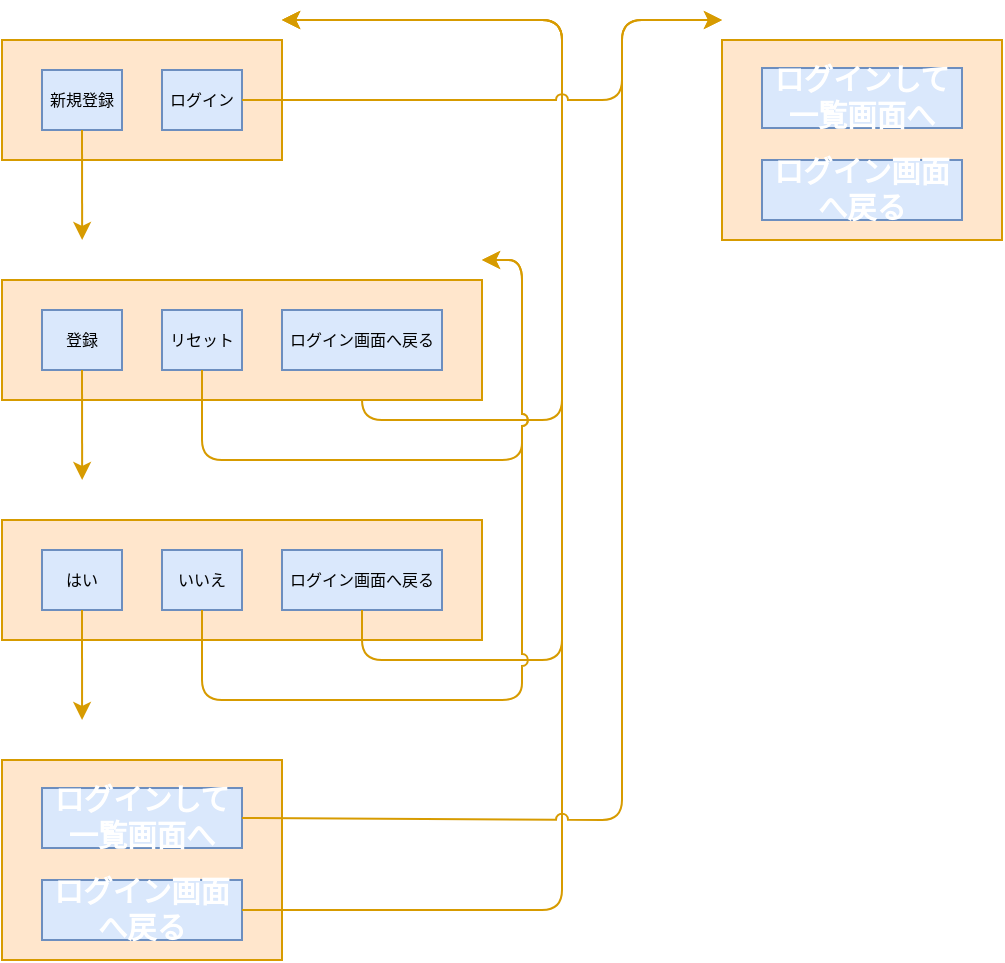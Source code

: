 <mxfile>
    <diagram id="AWOF95vfsN2YZdQ41-am" name="ページ1">
        <mxGraphModel dx="911" dy="516" grid="1" gridSize="10" guides="1" tooltips="1" connect="1" arrows="1" fold="1" page="1" pageScale="1" pageWidth="1169" pageHeight="827" math="0" shadow="0">
            <root>
                <mxCell id="0"/>
                <mxCell id="1" parent="0"/>
                <mxCell id="85" value="" style="endArrow=classic;html=1;fontColor=#000000;edgeStyle=orthogonalEdgeStyle;fillColor=#ffe6cc;strokeColor=#d79b00;exitX=0.5;exitY=1;exitDx=0;exitDy=0;entryX=1;entryY=0.5;entryDx=0;entryDy=0;startArrow=none;jumpStyle=arc;" parent="1" source="68" target="53" edge="1">
                    <mxGeometry width="50" height="50" relative="1" as="geometry">
                        <mxPoint x="300" y="410.03" as="sourcePoint"/>
                        <mxPoint x="399.68" y="181.38" as="targetPoint"/>
                        <Array as="points">
                            <mxPoint x="220" y="230"/>
                            <mxPoint x="320" y="230"/>
                            <mxPoint x="320" y="30"/>
                        </Array>
                    </mxGeometry>
                </mxCell>
                <mxCell id="62" value="" style="group" parent="1" vertex="1" connectable="0">
                    <mxGeometry x="40" y="20" width="140" height="80" as="geometry"/>
                </mxCell>
                <mxCell id="53" value="ログイン画面" style="text;html=1;strokeColor=none;fillColor=none;align=left;verticalAlign=middle;whiteSpace=wrap;rounded=0;fontSize=8;fontColor=#FFFFFF;fontStyle=1;container=0;" parent="62" vertex="1">
                    <mxGeometry width="140" height="20" as="geometry"/>
                </mxCell>
                <mxCell id="54" value="" style="rounded=0;whiteSpace=wrap;html=1;fontSize=8;fillColor=#ffe6cc;strokeColor=#d79b00;container=0;" parent="62" vertex="1">
                    <mxGeometry y="20" width="140" height="60" as="geometry"/>
                </mxCell>
                <mxCell id="59" value="新規登録" style="whiteSpace=wrap;html=1;fillColor=#dae8fc;strokeColor=#6c8ebf;fontColor=#000000;fontSize=8;container=0;" parent="62" vertex="1">
                    <mxGeometry x="20" y="35" width="40" height="30" as="geometry"/>
                </mxCell>
                <mxCell id="60" value="ログイン" style="whiteSpace=wrap;html=1;fillColor=#dae8fc;strokeColor=#6c8ebf;fontColor=#000000;fontSize=8;container=0;" parent="62" vertex="1">
                    <mxGeometry x="80" y="35" width="40" height="30" as="geometry"/>
                </mxCell>
                <mxCell id="69" value="" style="group" parent="1" vertex="1" connectable="0">
                    <mxGeometry x="40" y="140" width="240" height="80" as="geometry"/>
                </mxCell>
                <mxCell id="64" value="ユーザー登録画面" style="text;html=1;strokeColor=none;fillColor=none;align=left;verticalAlign=middle;whiteSpace=wrap;rounded=0;fontSize=8;fontColor=#FFFFFF;fontStyle=1;container=0;" parent="69" vertex="1">
                    <mxGeometry width="240" height="20" as="geometry"/>
                </mxCell>
                <mxCell id="65" value="" style="rounded=0;whiteSpace=wrap;html=1;fontSize=8;fillColor=#ffe6cc;strokeColor=#d79b00;container=0;" parent="69" vertex="1">
                    <mxGeometry y="20" width="240" height="60" as="geometry"/>
                </mxCell>
                <mxCell id="66" value="登録" style="whiteSpace=wrap;html=1;fillColor=#dae8fc;strokeColor=#6c8ebf;fontColor=#000000;fontSize=8;container=0;" parent="69" vertex="1">
                    <mxGeometry x="20" y="35" width="40" height="30" as="geometry"/>
                </mxCell>
                <mxCell id="67" value="リセット" style="whiteSpace=wrap;html=1;fillColor=#dae8fc;strokeColor=#6c8ebf;fontColor=#000000;fontSize=8;container=0;" parent="69" vertex="1">
                    <mxGeometry x="80" y="35" width="40" height="30" as="geometry"/>
                </mxCell>
                <mxCell id="68" value="ログイン画面へ戻る" style="whiteSpace=wrap;html=1;fillColor=#dae8fc;strokeColor=#6c8ebf;fontColor=#000000;fontSize=8;" parent="69" vertex="1">
                    <mxGeometry x="140" y="35" width="80" height="30" as="geometry"/>
                </mxCell>
                <mxCell id="100" value="" style="endArrow=classic;html=1;fontColor=#000000;edgeStyle=orthogonalEdgeStyle;fillColor=#ffe6cc;strokeColor=#d79b00;exitX=0.5;exitY=1;exitDx=0;exitDy=0;entryX=1;entryY=0.5;entryDx=0;entryDy=0;startArrow=none;jumpStyle=arc;" edge="1" parent="69" source="67" target="64">
                    <mxGeometry width="50" height="50" relative="1" as="geometry">
                        <mxPoint x="110" y="195" as="sourcePoint"/>
                        <mxPoint x="130" y="20" as="targetPoint"/>
                        <Array as="points">
                            <mxPoint x="100" y="110"/>
                            <mxPoint x="260" y="110"/>
                            <mxPoint x="260" y="10"/>
                        </Array>
                    </mxGeometry>
                </mxCell>
                <mxCell id="70" value="" style="group" parent="1" vertex="1" connectable="0">
                    <mxGeometry x="40" y="260" width="240" height="80" as="geometry"/>
                </mxCell>
                <mxCell id="71" value="ユーザー登録確認画面" style="text;html=1;strokeColor=none;fillColor=none;align=left;verticalAlign=middle;whiteSpace=wrap;rounded=0;fontSize=8;fontColor=#FFFFFF;fontStyle=1;container=0;" parent="70" vertex="1">
                    <mxGeometry width="240" height="20" as="geometry"/>
                </mxCell>
                <mxCell id="72" value="" style="rounded=0;whiteSpace=wrap;html=1;fontSize=8;fillColor=#ffe6cc;strokeColor=#d79b00;container=0;" parent="70" vertex="1">
                    <mxGeometry y="20" width="240" height="60" as="geometry"/>
                </mxCell>
                <mxCell id="73" value="はい" style="whiteSpace=wrap;html=1;fillColor=#dae8fc;strokeColor=#6c8ebf;fontColor=#000000;fontSize=8;container=0;" parent="70" vertex="1">
                    <mxGeometry x="20" y="35" width="40" height="30" as="geometry"/>
                </mxCell>
                <mxCell id="74" value="いいえ" style="whiteSpace=wrap;html=1;fillColor=#dae8fc;strokeColor=#6c8ebf;fontColor=#000000;fontSize=8;container=0;" parent="70" vertex="1">
                    <mxGeometry x="80" y="35" width="40" height="30" as="geometry"/>
                </mxCell>
                <mxCell id="75" value="ログイン画面へ戻る" style="whiteSpace=wrap;html=1;fillColor=#dae8fc;strokeColor=#6c8ebf;fontColor=#000000;fontSize=8;" parent="70" vertex="1">
                    <mxGeometry x="140" y="35" width="80" height="30" as="geometry"/>
                </mxCell>
                <mxCell id="84" value="" style="group" parent="1" vertex="1" connectable="0">
                    <mxGeometry x="40" y="380" width="140" height="120" as="geometry"/>
                </mxCell>
                <mxCell id="77" value="ユーザー登録完了画面" style="text;html=1;strokeColor=none;fillColor=none;align=left;verticalAlign=middle;whiteSpace=wrap;rounded=0;fontSize=8;fontColor=#FFFFFF;fontStyle=1;container=0;" parent="84" vertex="1">
                    <mxGeometry width="140" height="20" as="geometry"/>
                </mxCell>
                <mxCell id="78" value="" style="rounded=0;whiteSpace=wrap;html=1;fontSize=8;fillColor=#ffe6cc;strokeColor=#d79b00;container=0;" parent="84" vertex="1">
                    <mxGeometry y="20" width="140" height="100" as="geometry"/>
                </mxCell>
                <mxCell id="82" value="&lt;p style=&quot;margin-top: 0pt; margin-bottom: 0pt; margin-left: 0in; text-indent: 0in;&quot;&gt;&lt;span style=&quot;font-size:11.0pt;font-family:&lt;br/&gt;游ゴシック;mso-ascii-font-family:Calibri;mso-fareast-font-family:游ゴシック;mso-bidi-font-family:&lt;br/&gt;+mn-cs;mso-ascii-theme-font:minor-latin;mso-fareast-theme-font:minor-fareast;&lt;br/&gt;mso-bidi-theme-font:minor-bidi;color:white;mso-color-index:14;language:ja;&lt;br/&gt;text-combine:letters;font-weight:bold;mso-style-textfill-type:solid;mso-style-textfill-fill-themecolor:&lt;br/&gt;light1;mso-style-textfill-fill-color:white;mso-style-textfill-fill-alpha:100.0%&quot;&gt;ログインして一覧画面へ&lt;/span&gt;&lt;/p&gt;" style="whiteSpace=wrap;html=1;fillColor=#dae8fc;strokeColor=#6c8ebf;fontColor=#000000;fontSize=8;" parent="84" vertex="1">
                    <mxGeometry x="20" y="34" width="100" height="30" as="geometry"/>
                </mxCell>
                <mxCell id="83" value="&lt;p style=&quot;margin-top: 0pt; margin-bottom: 0pt; margin-left: 0in; text-indent: 0in;&quot;&gt;&lt;span style=&quot;font-size:11.0pt;font-family:&lt;br/&gt;游ゴシック;mso-ascii-font-family:Calibri;mso-fareast-font-family:游ゴシック;mso-bidi-font-family:&lt;br/&gt;+mn-cs;mso-ascii-theme-font:minor-latin;mso-fareast-theme-font:minor-fareast;&lt;br/&gt;mso-bidi-theme-font:minor-bidi;color:white;mso-color-index:14;language:ja;&lt;br/&gt;text-combine:letters;font-weight:bold;mso-style-textfill-type:solid;mso-style-textfill-fill-themecolor:&lt;br/&gt;light1;mso-style-textfill-fill-color:white;mso-style-textfill-fill-alpha:100.0%&quot;&gt;ログイン画面へ戻る&lt;/span&gt;&lt;/p&gt;" style="whiteSpace=wrap;html=1;fillColor=#dae8fc;strokeColor=#6c8ebf;fontColor=#000000;fontSize=8;" parent="84" vertex="1">
                    <mxGeometry x="20" y="80" width="100" height="30" as="geometry"/>
                </mxCell>
                <mxCell id="86" value="" style="endArrow=classic;html=1;fontSize=8;fontColor=#FFFFFF;fillColor=#ffe6cc;strokeColor=#d79b00;exitX=0.5;exitY=1;exitDx=0;exitDy=0;entryX=0.167;entryY=0;entryDx=0;entryDy=0;entryPerimeter=0;" parent="1" source="59" target="64" edge="1">
                    <mxGeometry width="50" height="50" relative="1" as="geometry">
                        <mxPoint x="160" y="120" as="sourcePoint"/>
                        <mxPoint x="80" y="130" as="targetPoint"/>
                    </mxGeometry>
                </mxCell>
                <mxCell id="87" value="" style="endArrow=classic;html=1;fontSize=8;fontColor=#FFFFFF;fillColor=#ffe6cc;strokeColor=#d79b00;exitX=0.5;exitY=1;exitDx=0;exitDy=0;entryX=0.167;entryY=0;entryDx=0;entryDy=0;entryPerimeter=0;" parent="1" source="66" target="71" edge="1">
                    <mxGeometry width="50" height="50" relative="1" as="geometry">
                        <mxPoint x="100" y="220" as="sourcePoint"/>
                        <mxPoint x="80" y="250" as="targetPoint"/>
                    </mxGeometry>
                </mxCell>
                <mxCell id="88" value="" style="endArrow=classic;html=1;fontSize=8;fontColor=#FFFFFF;fillColor=#ffe6cc;strokeColor=#d79b00;exitX=0.5;exitY=1;exitDx=0;exitDy=0;entryX=0.286;entryY=0;entryDx=0;entryDy=0;entryPerimeter=0;" parent="1" source="73" target="77" edge="1">
                    <mxGeometry width="50" height="50" relative="1" as="geometry">
                        <mxPoint x="109.79" y="360" as="sourcePoint"/>
                        <mxPoint x="90" y="370" as="targetPoint"/>
                    </mxGeometry>
                </mxCell>
                <mxCell id="89" value="" style="endArrow=classic;html=1;fontColor=#000000;edgeStyle=orthogonalEdgeStyle;fillColor=#ffe6cc;strokeColor=#d79b00;exitX=0.5;exitY=1;exitDx=0;exitDy=0;entryX=1;entryY=0.5;entryDx=0;entryDy=0;startArrow=none;" parent="1" source="75" target="53" edge="1">
                    <mxGeometry width="50" height="50" relative="1" as="geometry">
                        <mxPoint x="340" y="370" as="sourcePoint"/>
                        <mxPoint x="300" y="195" as="targetPoint"/>
                        <Array as="points">
                            <mxPoint x="220" y="350"/>
                            <mxPoint x="320" y="350"/>
                            <mxPoint x="320" y="30"/>
                        </Array>
                    </mxGeometry>
                </mxCell>
                <mxCell id="90" value="" style="endArrow=classic;html=1;fontColor=#000000;edgeStyle=orthogonalEdgeStyle;fillColor=#ffe6cc;strokeColor=#d79b00;exitX=1;exitY=0.5;exitDx=0;exitDy=0;entryX=1;entryY=0.5;entryDx=0;entryDy=0;startArrow=none;" parent="1" source="83" target="53" edge="1">
                    <mxGeometry width="50" height="50" relative="1" as="geometry">
                        <mxPoint x="260" y="405" as="sourcePoint"/>
                        <mxPoint x="220" y="110" as="targetPoint"/>
                        <Array as="points">
                            <mxPoint x="320" y="475"/>
                            <mxPoint x="320" y="30"/>
                        </Array>
                    </mxGeometry>
                </mxCell>
                <mxCell id="92" value="" style="group" parent="1" vertex="1" connectable="0">
                    <mxGeometry x="400" y="20" width="140" height="120" as="geometry"/>
                </mxCell>
                <mxCell id="93" value="ＴＯＰ画面" style="text;html=1;strokeColor=none;fillColor=none;align=left;verticalAlign=middle;whiteSpace=wrap;rounded=0;fontSize=8;fontColor=#FFFFFF;fontStyle=1;container=0;" parent="92" vertex="1">
                    <mxGeometry width="140" height="20" as="geometry"/>
                </mxCell>
                <mxCell id="94" value="" style="rounded=0;whiteSpace=wrap;html=1;fontSize=8;fillColor=#ffe6cc;strokeColor=#d79b00;container=0;" parent="92" vertex="1">
                    <mxGeometry y="20" width="140" height="100" as="geometry"/>
                </mxCell>
                <mxCell id="95" value="&lt;p style=&quot;margin-top: 0pt; margin-bottom: 0pt; margin-left: 0in; text-indent: 0in;&quot;&gt;&lt;span style=&quot;font-size:11.0pt;font-family:&lt;br/&gt;游ゴシック;mso-ascii-font-family:Calibri;mso-fareast-font-family:游ゴシック;mso-bidi-font-family:&lt;br/&gt;+mn-cs;mso-ascii-theme-font:minor-latin;mso-fareast-theme-font:minor-fareast;&lt;br/&gt;mso-bidi-theme-font:minor-bidi;color:white;mso-color-index:14;language:ja;&lt;br/&gt;text-combine:letters;font-weight:bold;mso-style-textfill-type:solid;mso-style-textfill-fill-themecolor:&lt;br/&gt;light1;mso-style-textfill-fill-color:white;mso-style-textfill-fill-alpha:100.0%&quot;&gt;ログインして一覧画面へ&lt;/span&gt;&lt;/p&gt;" style="whiteSpace=wrap;html=1;fillColor=#dae8fc;strokeColor=#6c8ebf;fontColor=#000000;fontSize=8;" parent="92" vertex="1">
                    <mxGeometry x="20" y="34" width="100" height="30" as="geometry"/>
                </mxCell>
                <mxCell id="96" value="&lt;p style=&quot;margin-top: 0pt; margin-bottom: 0pt; margin-left: 0in; text-indent: 0in;&quot;&gt;&lt;span style=&quot;font-size:11.0pt;font-family:&lt;br/&gt;游ゴシック;mso-ascii-font-family:Calibri;mso-fareast-font-family:游ゴシック;mso-bidi-font-family:&lt;br/&gt;+mn-cs;mso-ascii-theme-font:minor-latin;mso-fareast-theme-font:minor-fareast;&lt;br/&gt;mso-bidi-theme-font:minor-bidi;color:white;mso-color-index:14;language:ja;&lt;br/&gt;text-combine:letters;font-weight:bold;mso-style-textfill-type:solid;mso-style-textfill-fill-themecolor:&lt;br/&gt;light1;mso-style-textfill-fill-color:white;mso-style-textfill-fill-alpha:100.0%&quot;&gt;ログイン画面へ戻る&lt;/span&gt;&lt;/p&gt;" style="whiteSpace=wrap;html=1;fillColor=#dae8fc;strokeColor=#6c8ebf;fontColor=#000000;fontSize=8;" parent="92" vertex="1">
                    <mxGeometry x="20" y="80" width="100" height="30" as="geometry"/>
                </mxCell>
                <mxCell id="97" value="" style="endArrow=classic;html=1;fontColor=#000000;edgeStyle=orthogonalEdgeStyle;fillColor=#ffe6cc;strokeColor=#d79b00;entryX=0;entryY=0.5;entryDx=0;entryDy=0;startArrow=none;exitX=1;exitY=0.5;exitDx=0;exitDy=0;rounded=1;jumpStyle=arc;" parent="1" source="82" target="93" edge="1">
                    <mxGeometry width="50" height="50" relative="1" as="geometry">
                        <mxPoint x="170" y="430" as="sourcePoint"/>
                        <mxPoint x="250" y="70" as="targetPoint"/>
                        <Array as="points">
                            <mxPoint x="160" y="430"/>
                            <mxPoint x="350" y="430"/>
                            <mxPoint x="350" y="30"/>
                        </Array>
                    </mxGeometry>
                </mxCell>
                <mxCell id="98" value="" style="endArrow=classic;html=1;fontColor=#000000;edgeStyle=orthogonalEdgeStyle;fillColor=#ffe6cc;strokeColor=#d79b00;startArrow=none;exitX=1;exitY=0.5;exitDx=0;exitDy=0;entryX=0;entryY=0.5;entryDx=0;entryDy=0;noJump=0;jumpStyle=arc;" parent="1" source="60" target="93" edge="1">
                    <mxGeometry width="50" height="50" relative="1" as="geometry">
                        <mxPoint x="210" y="80" as="sourcePoint"/>
                        <mxPoint x="350" as="targetPoint"/>
                        <Array as="points">
                            <mxPoint x="350" y="70"/>
                            <mxPoint x="350" y="30"/>
                        </Array>
                    </mxGeometry>
                </mxCell>
                <mxCell id="99" value="" style="endArrow=classic;html=1;fontColor=#000000;edgeStyle=orthogonalEdgeStyle;fillColor=#ffe6cc;strokeColor=#d79b00;exitX=0.5;exitY=1;exitDx=0;exitDy=0;entryX=1;entryY=0.5;entryDx=0;entryDy=0;startArrow=none;jumpStyle=arc;" edge="1" parent="1" source="74" target="64">
                    <mxGeometry width="50" height="50" relative="1" as="geometry">
                        <mxPoint x="190.0" y="495" as="sourcePoint"/>
                        <mxPoint x="210.0" y="50" as="targetPoint"/>
                        <Array as="points">
                            <mxPoint x="140" y="370"/>
                            <mxPoint x="300" y="370"/>
                            <mxPoint x="300" y="150"/>
                        </Array>
                    </mxGeometry>
                </mxCell>
            </root>
        </mxGraphModel>
    </diagram>
</mxfile>